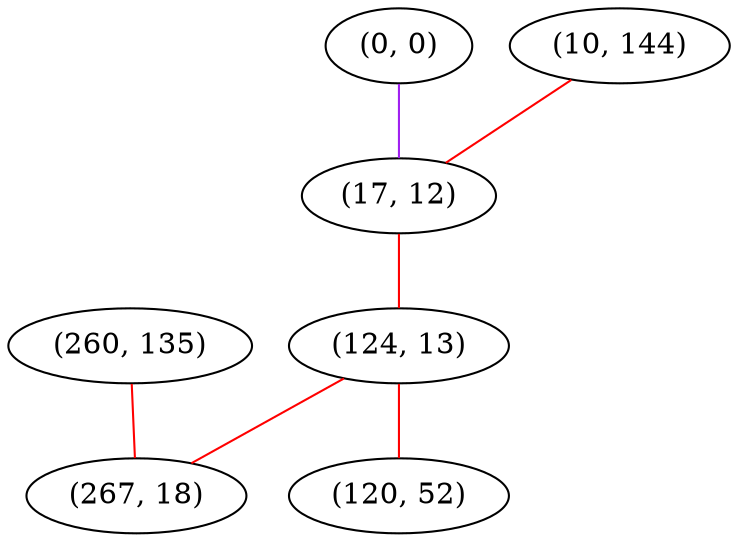 graph "" {
"(260, 135)";
"(0, 0)";
"(10, 144)";
"(17, 12)";
"(124, 13)";
"(267, 18)";
"(120, 52)";
"(260, 135)" -- "(267, 18)"  [color=red, key=0, weight=1];
"(0, 0)" -- "(17, 12)"  [color=purple, key=0, weight=4];
"(10, 144)" -- "(17, 12)"  [color=red, key=0, weight=1];
"(17, 12)" -- "(124, 13)"  [color=red, key=0, weight=1];
"(124, 13)" -- "(267, 18)"  [color=red, key=0, weight=1];
"(124, 13)" -- "(120, 52)"  [color=red, key=0, weight=1];
}
